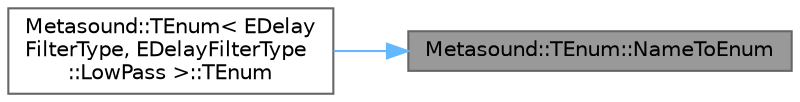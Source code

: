 digraph "Metasound::TEnum::NameToEnum"
{
 // INTERACTIVE_SVG=YES
 // LATEX_PDF_SIZE
  bgcolor="transparent";
  edge [fontname=Helvetica,fontsize=10,labelfontname=Helvetica,labelfontsize=10];
  node [fontname=Helvetica,fontsize=10,shape=box,height=0.2,width=0.4];
  rankdir="RL";
  Node1 [id="Node000001",label="Metasound::TEnum::NameToEnum",height=0.2,width=0.4,color="gray40", fillcolor="grey60", style="filled", fontcolor="black",tooltip=" "];
  Node1 -> Node2 [id="edge1_Node000001_Node000002",dir="back",color="steelblue1",style="solid",tooltip=" "];
  Node2 [id="Node000002",label="Metasound::TEnum\< EDelay\lFilterType, EDelayFilterType\l::LowPass \>::TEnum",height=0.2,width=0.4,color="grey40", fillcolor="white", style="filled",URL="$d5/d69/classMetasound_1_1TEnum.html#ada298b1d75b53655a5e87a8773223cd4",tooltip=" "];
}
